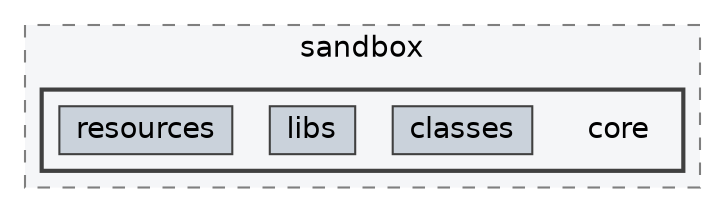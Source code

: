 digraph "E:/Bearsampp-development/sandbox/core"
{
 // LATEX_PDF_SIZE
  bgcolor="transparent";
  edge [fontname=Helvetica,fontsize=14,labelfontname=Helvetica,labelfontsize=14];
  node [fontname=Helvetica,fontsize=14,shape=box,height=0.2,width=0.4];
  compound=true
  subgraph clusterdir_cf2fc36f8b20c127a0d2f4160bea902c {
    graph [ bgcolor="#f5f6f8", pencolor="grey50", label="sandbox", fontname=Helvetica,fontsize=14 style="filled,dashed", URL="dir_cf2fc36f8b20c127a0d2f4160bea902c.html",tooltip=""]
  subgraph clusterdir_a3df363a4f70261858f20f2aef9e69f7 {
    graph [ bgcolor="#f5f6f8", pencolor="grey25", label="", fontname=Helvetica,fontsize=14 style="filled,bold", URL="dir_a3df363a4f70261858f20f2aef9e69f7.html",tooltip=""]
    dir_a3df363a4f70261858f20f2aef9e69f7 [shape=plaintext, label="core"];
  dir_3f3753672a7905d0810c5fdcab2dca29 [label="classes", fillcolor="#cad2db", color="grey25", style="filled", URL="dir_3f3753672a7905d0810c5fdcab2dca29.html",tooltip=""];
  dir_97eb141865a73550254b89b78f5fb068 [label="libs", fillcolor="#cad2db", color="grey25", style="filled", URL="dir_97eb141865a73550254b89b78f5fb068.html",tooltip=""];
  dir_090eb6f1e69c33dcee616eeea626664c [label="resources", fillcolor="#cad2db", color="grey25", style="filled", URL="dir_090eb6f1e69c33dcee616eeea626664c.html",tooltip=""];
  }
  }
}
